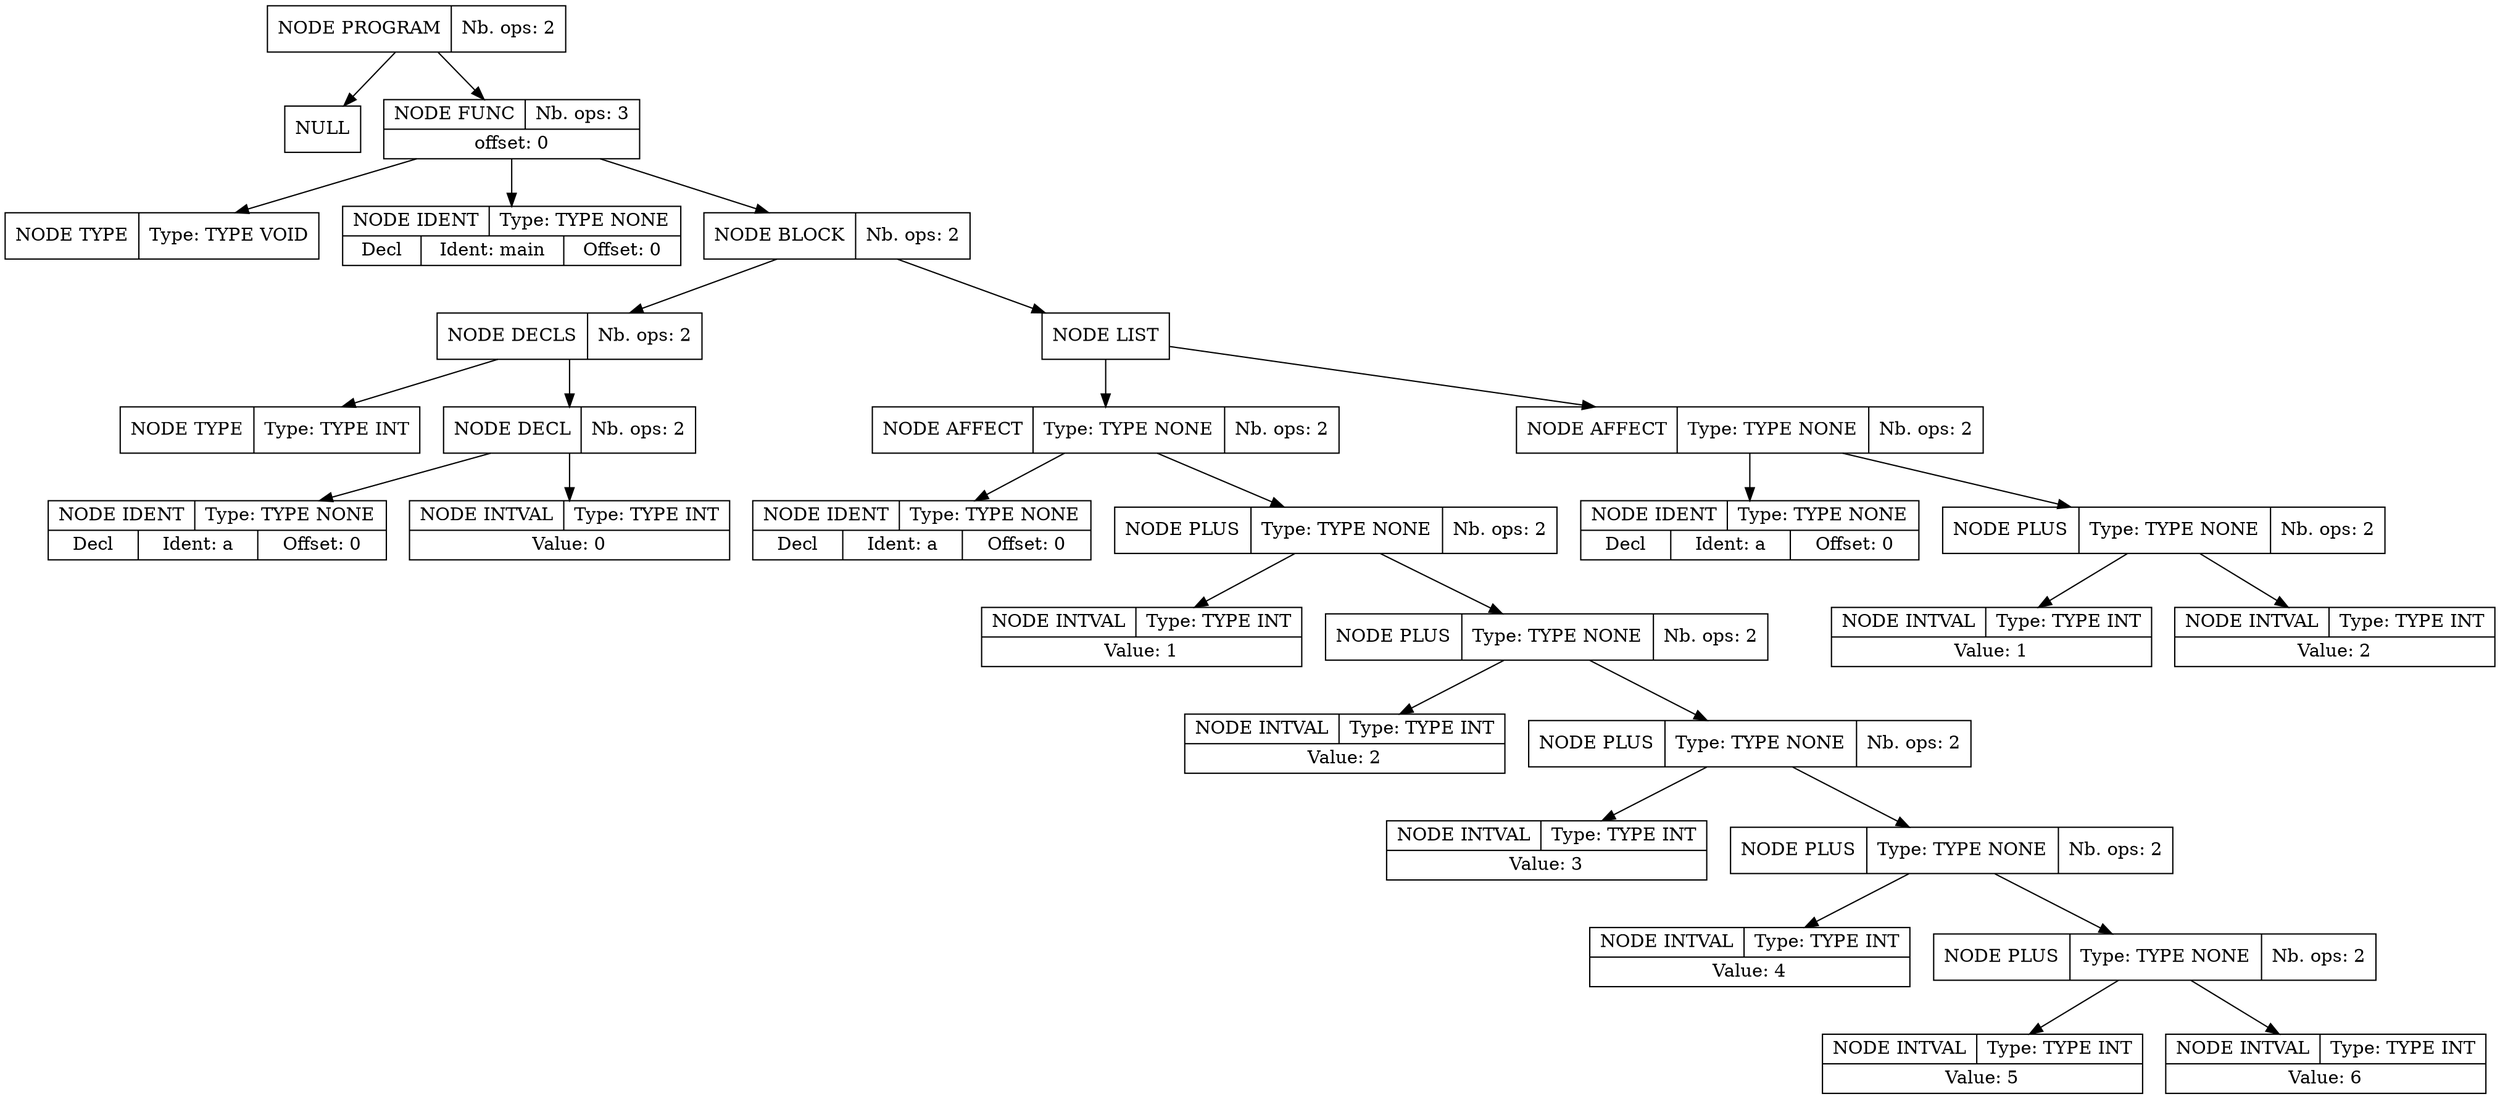 digraph global_vars {
    N1 [shape=record, label="{{NODE PROGRAM|Nb. ops: 2}}"];
    N2 [shape=record, label="{{NULL}}"];
    edge[tailclip=true];
    N1 -> N2
    N3 [shape=record, label="{{NODE FUNC|Nb. ops: 3}|{offset: 0}}"];
    N4 [shape=record, label="{{NODE TYPE|Type: TYPE VOID}}"];
    edge[tailclip=true];
    N3 -> N4
    N5 [shape=record, label="{{NODE IDENT|Type: TYPE NONE}|{<decl>Decl      |Ident: main|Offset: 0}}"];
    edge[tailclip=true];
    N3 -> N5
    N6 [shape=record, label="{{NODE BLOCK|Nb. ops: 2}}"];
    N7 [shape=record, label="{{NODE DECLS|Nb. ops: 2}}"];
    N8 [shape=record, label="{{NODE TYPE|Type: TYPE INT}}"];
    edge[tailclip=true];
    N7 -> N8
    N9 [shape=record, label="{{NODE DECL|Nb. ops: 2}}"];
    N10 [shape=record, label="{{NODE IDENT|Type: TYPE NONE}|{<decl>Decl      |Ident: a|Offset: 0}}"];
    edge[tailclip=true];
    N9 -> N10
    N11 [shape=record, label="{{NODE INTVAL|Type: TYPE INT}|{Value: 0}}"];
    edge[tailclip=true];
    N9 -> N11
    edge[tailclip=true];
    N7 -> N9
    edge[tailclip=true];
    N6 -> N7
    N12 [shape=record, label="{{NODE LIST}}"];
    N13 [shape=record, label="{{NODE AFFECT|Type: TYPE NONE|Nb. ops: 2}}"];
    N14 [shape=record, label="{{NODE IDENT|Type: TYPE NONE}|{<decl>Decl      |Ident: a|Offset: 0}}"];
    edge[tailclip=true];
    N13 -> N14
    N15 [shape=record, label="{{NODE PLUS|Type: TYPE NONE|Nb. ops: 2}}"];
    N16 [shape=record, label="{{NODE INTVAL|Type: TYPE INT}|{Value: 1}}"];
    edge[tailclip=true];
    N15 -> N16
    N17 [shape=record, label="{{NODE PLUS|Type: TYPE NONE|Nb. ops: 2}}"];
    N18 [shape=record, label="{{NODE INTVAL|Type: TYPE INT}|{Value: 2}}"];
    edge[tailclip=true];
    N17 -> N18
    N19 [shape=record, label="{{NODE PLUS|Type: TYPE NONE|Nb. ops: 2}}"];
    N20 [shape=record, label="{{NODE INTVAL|Type: TYPE INT}|{Value: 3}}"];
    edge[tailclip=true];
    N19 -> N20
    N21 [shape=record, label="{{NODE PLUS|Type: TYPE NONE|Nb. ops: 2}}"];
    N22 [shape=record, label="{{NODE INTVAL|Type: TYPE INT}|{Value: 4}}"];
    edge[tailclip=true];
    N21 -> N22
    N23 [shape=record, label="{{NODE PLUS|Type: TYPE NONE|Nb. ops: 2}}"];
    N24 [shape=record, label="{{NODE INTVAL|Type: TYPE INT}|{Value: 5}}"];
    edge[tailclip=true];
    N23 -> N24
    N25 [shape=record, label="{{NODE INTVAL|Type: TYPE INT}|{Value: 6}}"];
    edge[tailclip=true];
    N23 -> N25
    edge[tailclip=true];
    N21 -> N23
    edge[tailclip=true];
    N19 -> N21
    edge[tailclip=true];
    N17 -> N19
    edge[tailclip=true];
    N15 -> N17
    edge[tailclip=true];
    N13 -> N15
    edge[tailclip=true];
    N12 -> N13
    N26 [shape=record, label="{{NODE AFFECT|Type: TYPE NONE|Nb. ops: 2}}"];
    N27 [shape=record, label="{{NODE IDENT|Type: TYPE NONE}|{<decl>Decl      |Ident: a|Offset: 0}}"];
    edge[tailclip=true];
    N26 -> N27
    N28 [shape=record, label="{{NODE PLUS|Type: TYPE NONE|Nb. ops: 2}}"];
    N29 [shape=record, label="{{NODE INTVAL|Type: TYPE INT}|{Value: 1}}"];
    edge[tailclip=true];
    N28 -> N29
    N30 [shape=record, label="{{NODE INTVAL|Type: TYPE INT}|{Value: 2}}"];
    edge[tailclip=true];
    N28 -> N30
    edge[tailclip=true];
    N26 -> N28
    edge[tailclip=true];
    N12 -> N26
    edge[tailclip=true];
    N6 -> N12
    edge[tailclip=true];
    N3 -> N6
    edge[tailclip=true];
    N1 -> N3
}
